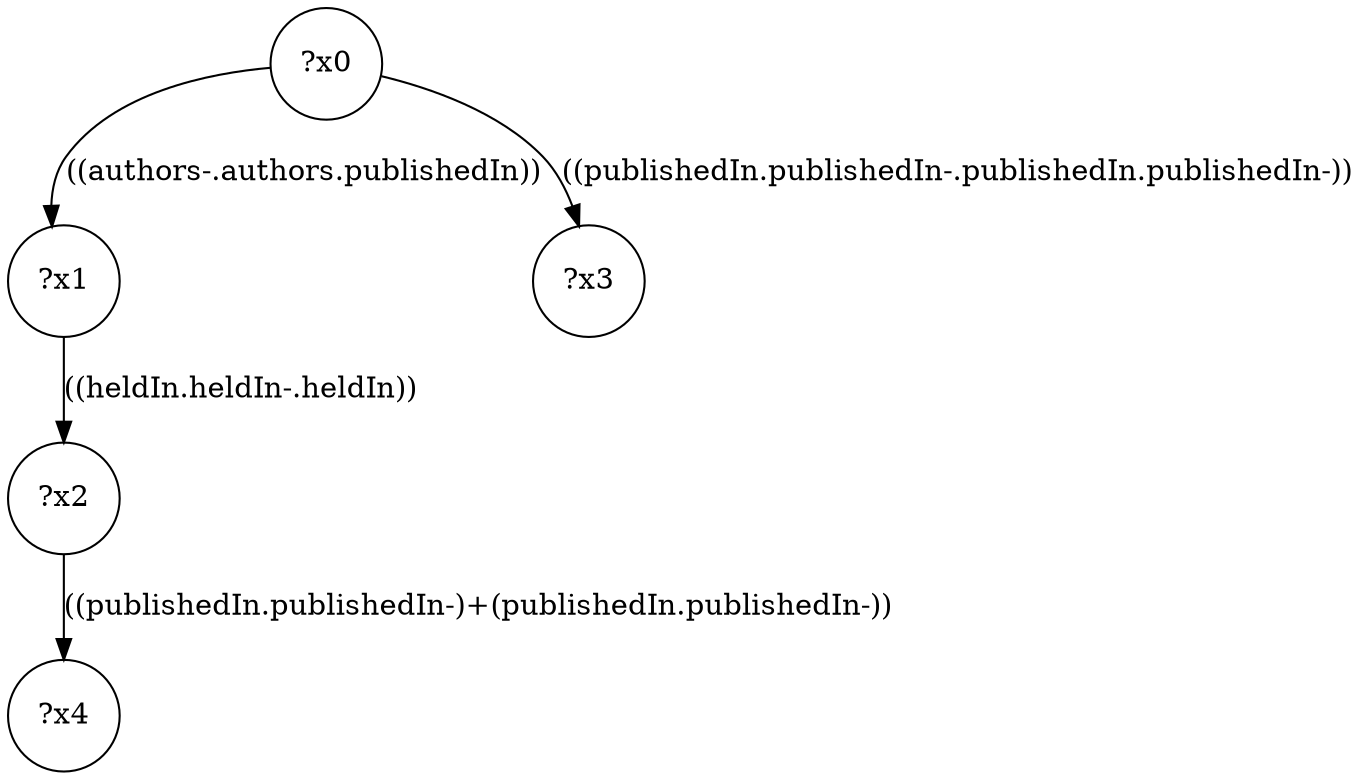 digraph g {
	x0 [shape=circle, label="?x0"];
	x1 [shape=circle, label="?x1"];
	x0 -> x1 [label="((authors-.authors.publishedIn))"];
	x2 [shape=circle, label="?x2"];
	x1 -> x2 [label="((heldIn.heldIn-.heldIn))"];
	x3 [shape=circle, label="?x3"];
	x0 -> x3 [label="((publishedIn.publishedIn-.publishedIn.publishedIn-))"];
	x4 [shape=circle, label="?x4"];
	x2 -> x4 [label="((publishedIn.publishedIn-)+(publishedIn.publishedIn-))"];
}
